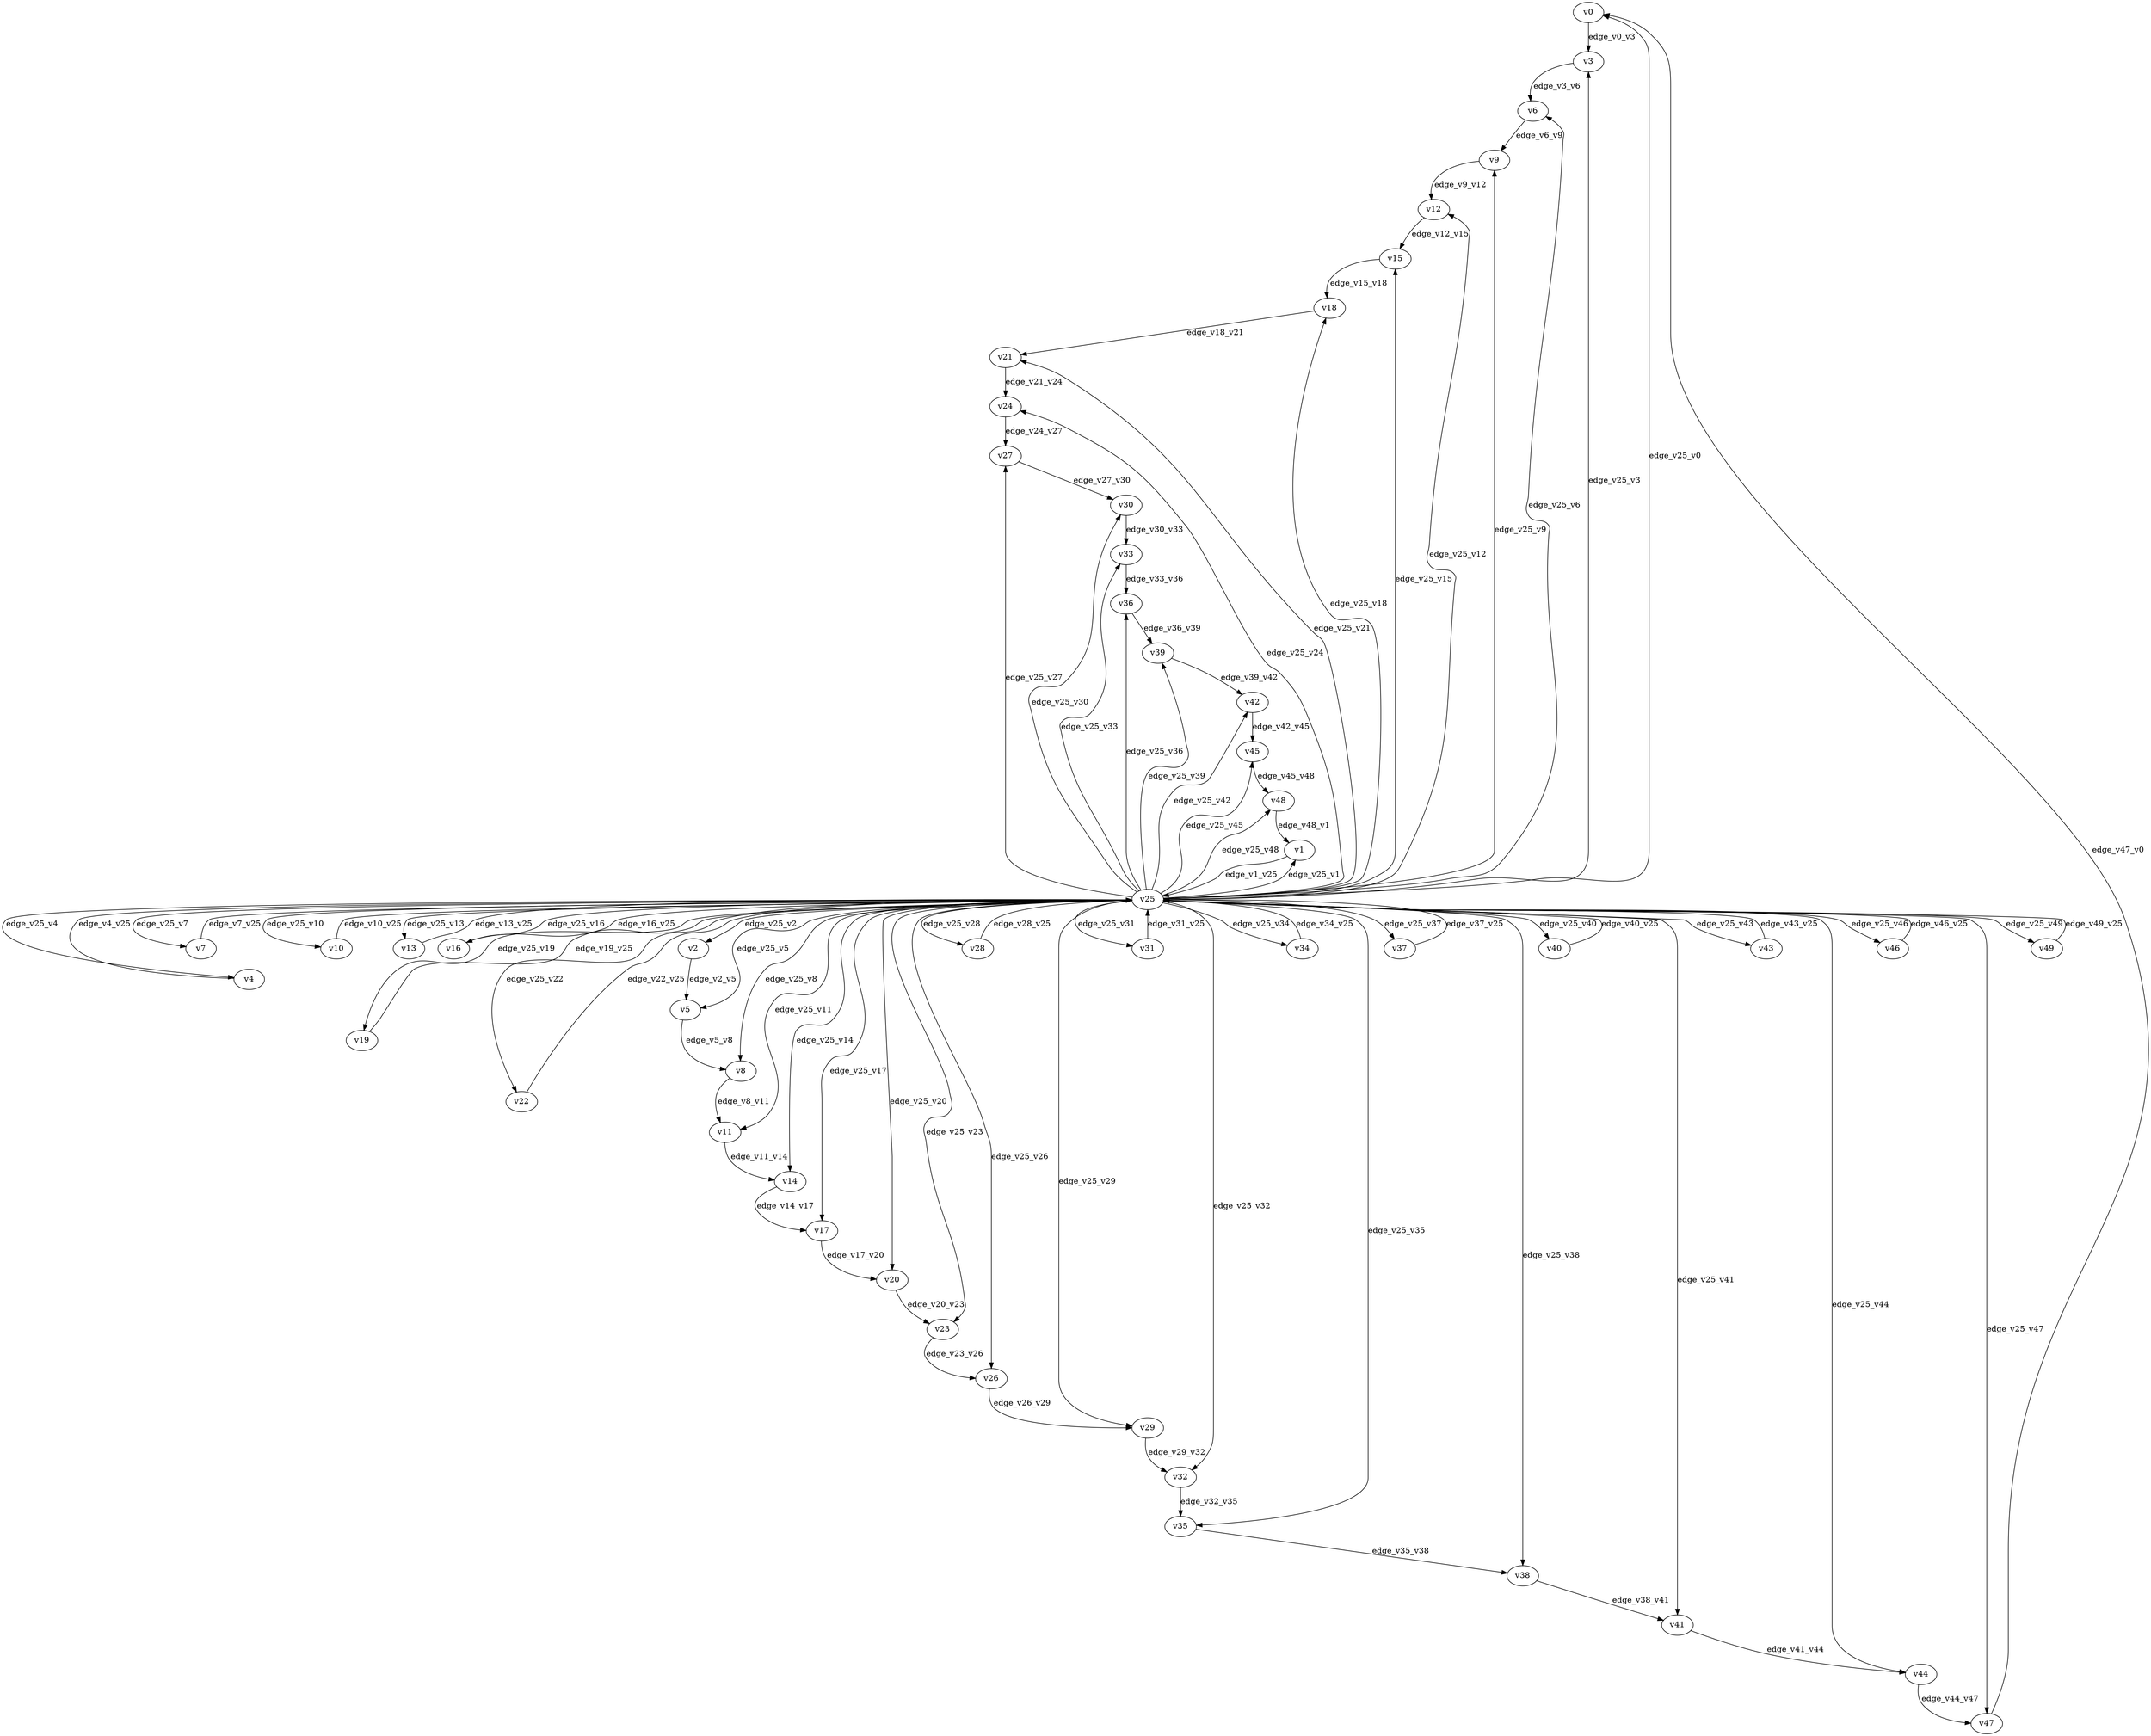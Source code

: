 digraph test065 {
    // Discounted game test case
    // Vertex properties: name [player=X]
    // Edge properties: [weight=Y, discount=Z]

    v0 [name="v0", player=0];
    v1 [name="v1", player=1];
    v2 [name="v2", player=0];
    v3 [name="v3", player=1];
    v4 [name="v4", player=0];
    v5 [name="v5", player=1];
    v6 [name="v6", player=0];
    v7 [name="v7", player=1];
    v8 [name="v8", player=0];
    v9 [name="v9", player=1];
    v10 [name="v10", player=0];
    v11 [name="v11", player=1];
    v12 [name="v12", player=0];
    v13 [name="v13", player=1];
    v14 [name="v14", player=0];
    v15 [name="v15", player=1];
    v16 [name="v16", player=0];
    v17 [name="v17", player=1];
    v18 [name="v18", player=0];
    v19 [name="v19", player=1];
    v20 [name="v20", player=0];
    v21 [name="v21", player=1];
    v22 [name="v22", player=0];
    v23 [name="v23", player=1];
    v24 [name="v24", player=0];
    v25 [name="v25", player=0];
    v26 [name="v26", player=0];
    v27 [name="v27", player=1];
    v28 [name="v28", player=0];
    v29 [name="v29", player=1];
    v30 [name="v30", player=0];
    v31 [name="v31", player=1];
    v32 [name="v32", player=0];
    v33 [name="v33", player=1];
    v34 [name="v34", player=0];
    v35 [name="v35", player=1];
    v36 [name="v36", player=0];
    v37 [name="v37", player=1];
    v38 [name="v38", player=0];
    v39 [name="v39", player=1];
    v40 [name="v40", player=0];
    v41 [name="v41", player=1];
    v42 [name="v42", player=0];
    v43 [name="v43", player=1];
    v44 [name="v44", player=0];
    v45 [name="v45", player=1];
    v46 [name="v46", player=0];
    v47 [name="v47", player=1];
    v48 [name="v48", player=0];
    v49 [name="v49", player=1];

    v25 -> v0 [label="edge_v25_v0", weight=2.34, discount=0.215];
    v25 -> v1 [label="edge_v25_v1", weight=-2.08, discount=0.215];
    v1 -> v25 [label="edge_v1_v25", weight=-4.55, discount=0.215];
    v25 -> v2 [label="edge_v25_v2", weight=-2.47, discount=0.215];
    v25 -> v3 [label="edge_v25_v3", weight=2.89, discount=0.215];
    v25 -> v4 [label="edge_v25_v4", weight=-2.57, discount=0.215];
    v4 -> v25 [label="edge_v4_v25", weight=-0.11, discount=0.215];
    v25 -> v5 [label="edge_v25_v5", weight=0.57, discount=0.215];
    v25 -> v6 [label="edge_v25_v6", weight=-3.75, discount=0.215];
    v25 -> v7 [label="edge_v25_v7", weight=3.94, discount=0.215];
    v7 -> v25 [label="edge_v7_v25", weight=5.71, discount=0.215];
    v25 -> v8 [label="edge_v25_v8", weight=3.28, discount=0.215];
    v25 -> v9 [label="edge_v25_v9", weight=5.33, discount=0.215];
    v25 -> v10 [label="edge_v25_v10", weight=7.66, discount=0.215];
    v10 -> v25 [label="edge_v10_v25", weight=8.27, discount=0.215];
    v25 -> v11 [label="edge_v25_v11", weight=-1.54, discount=0.215];
    v25 -> v12 [label="edge_v25_v12", weight=-2.25, discount=0.215];
    v25 -> v13 [label="edge_v25_v13", weight=4.53, discount=0.215];
    v13 -> v25 [label="edge_v13_v25", weight=4.86, discount=0.215];
    v25 -> v14 [label="edge_v25_v14", weight=7.21, discount=0.215];
    v25 -> v15 [label="edge_v25_v15", weight=3.26, discount=0.215];
    v25 -> v16 [label="edge_v25_v16", weight=0.78, discount=0.215];
    v16 -> v25 [label="edge_v16_v25", weight=2.22, discount=0.215];
    v25 -> v17 [label="edge_v25_v17", weight=5.42, discount=0.215];
    v25 -> v18 [label="edge_v25_v18", weight=0.60, discount=0.215];
    v25 -> v19 [label="edge_v25_v19", weight=0.90, discount=0.215];
    v19 -> v25 [label="edge_v19_v25", weight=-0.67, discount=0.215];
    v25 -> v20 [label="edge_v25_v20", weight=4.51, discount=0.215];
    v25 -> v21 [label="edge_v25_v21", weight=0.74, discount=0.215];
    v25 -> v22 [label="edge_v25_v22", weight=-3.94, discount=0.215];
    v22 -> v25 [label="edge_v22_v25", weight=-3.49, discount=0.215];
    v25 -> v23 [label="edge_v25_v23", weight=-2.31, discount=0.215];
    v25 -> v24 [label="edge_v25_v24", weight=-4.63, discount=0.215];
    v25 -> v26 [label="edge_v25_v26", weight=4.82, discount=0.215];
    v25 -> v27 [label="edge_v25_v27", weight=7.48, discount=0.215];
    v25 -> v28 [label="edge_v25_v28", weight=7.96, discount=0.215];
    v28 -> v25 [label="edge_v28_v25", weight=7.63, discount=0.215];
    v25 -> v29 [label="edge_v25_v29", weight=4.05, discount=0.215];
    v25 -> v30 [label="edge_v25_v30", weight=-0.20, discount=0.215];
    v25 -> v31 [label="edge_v25_v31", weight=8.85, discount=0.215];
    v31 -> v25 [label="edge_v31_v25", weight=11.00, discount=0.215];
    v25 -> v32 [label="edge_v25_v32", weight=4.11, discount=0.215];
    v25 -> v33 [label="edge_v25_v33", weight=-0.88, discount=0.215];
    v25 -> v34 [label="edge_v25_v34", weight=-0.31, discount=0.215];
    v34 -> v25 [label="edge_v34_v25", weight=1.72, discount=0.215];
    v25 -> v35 [label="edge_v25_v35", weight=1.99, discount=0.215];
    v25 -> v36 [label="edge_v25_v36", weight=9.65, discount=0.215];
    v25 -> v37 [label="edge_v25_v37", weight=4.07, discount=0.215];
    v37 -> v25 [label="edge_v37_v25", weight=2.13, discount=0.215];
    v25 -> v38 [label="edge_v25_v38", weight=6.04, discount=0.215];
    v25 -> v39 [label="edge_v25_v39", weight=2.57, discount=0.215];
    v25 -> v40 [label="edge_v25_v40", weight=2.37, discount=0.215];
    v40 -> v25 [label="edge_v40_v25", weight=-0.34, discount=0.215];
    v25 -> v41 [label="edge_v25_v41", weight=6.54, discount=0.215];
    v25 -> v42 [label="edge_v25_v42", weight=1.07, discount=0.215];
    v25 -> v43 [label="edge_v25_v43", weight=6.98, discount=0.215];
    v43 -> v25 [label="edge_v43_v25", weight=7.23, discount=0.215];
    v25 -> v44 [label="edge_v25_v44", weight=1.28, discount=0.215];
    v25 -> v45 [label="edge_v25_v45", weight=-2.01, discount=0.215];
    v25 -> v46 [label="edge_v25_v46", weight=8.01, discount=0.215];
    v46 -> v25 [label="edge_v46_v25", weight=8.97, discount=0.215];
    v25 -> v47 [label="edge_v25_v47", weight=9.79, discount=0.215];
    v25 -> v48 [label="edge_v25_v48", weight=2.47, discount=0.215];
    v25 -> v49 [label="edge_v25_v49", weight=9.44, discount=0.215];
    v49 -> v25 [label="edge_v49_v25", weight=9.68, discount=0.215];
    v0 -> v3 [label="edge_v0_v3", weight=4.48, discount=0.215];
    v2 -> v5 [label="edge_v2_v5", weight=1.92, discount=0.215];
    v3 -> v6 [label="edge_v3_v6", weight=2.39, discount=0.215];
    v5 -> v8 [label="edge_v5_v8", weight=2.28, discount=0.215];
    v6 -> v9 [label="edge_v6_v9", weight=1.19, discount=0.215];
    v8 -> v11 [label="edge_v8_v11", weight=-1.13, discount=0.215];
    v9 -> v12 [label="edge_v9_v12", weight=4.42, discount=0.215];
    v11 -> v14 [label="edge_v11_v14", weight=0.15, discount=0.215];
    v12 -> v15 [label="edge_v12_v15", weight=-0.96, discount=0.215];
    v14 -> v17 [label="edge_v14_v17", weight=4.65, discount=0.215];
    v15 -> v18 [label="edge_v15_v18", weight=2.96, discount=0.215];
    v17 -> v20 [label="edge_v17_v20", weight=-0.68, discount=0.215];
    v18 -> v21 [label="edge_v18_v21", weight=-1.67, discount=0.215];
    v20 -> v23 [label="edge_v20_v23", weight=-2.14, discount=0.215];
    v21 -> v24 [label="edge_v21_v24", weight=2.53, discount=0.215];
    v23 -> v26 [label="edge_v23_v26", weight=-2.33, discount=0.215];
    v24 -> v27 [label="edge_v24_v27", weight=2.25, discount=0.215];
    v26 -> v29 [label="edge_v26_v29", weight=0.64, discount=0.215];
    v27 -> v30 [label="edge_v27_v30", weight=-2.16, discount=0.215];
    v29 -> v32 [label="edge_v29_v32", weight=5.73, discount=0.215];
    v30 -> v33 [label="edge_v30_v33", weight=1.05, discount=0.215];
    v32 -> v35 [label="edge_v32_v35", weight=3.42, discount=0.215];
    v33 -> v36 [label="edge_v33_v36", weight=6.87, discount=0.215];
    v35 -> v38 [label="edge_v35_v38", weight=-2.97, discount=0.215];
    v36 -> v39 [label="edge_v36_v39", weight=5.75, discount=0.215];
    v38 -> v41 [label="edge_v38_v41", weight=5.72, discount=0.215];
    v39 -> v42 [label="edge_v39_v42", weight=-1.99, discount=0.215];
    v41 -> v44 [label="edge_v41_v44", weight=0.68, discount=0.215];
    v42 -> v45 [label="edge_v42_v45", weight=6.33, discount=0.215];
    v44 -> v47 [label="edge_v44_v47", weight=4.54, discount=0.215];
    v45 -> v48 [label="edge_v45_v48", weight=0.62, discount=0.215];
    v47 -> v0 [label="edge_v47_v0", weight=0.29, discount=0.215];
    v48 -> v1 [label="edge_v48_v1", weight=0.98, discount=0.215];
}
